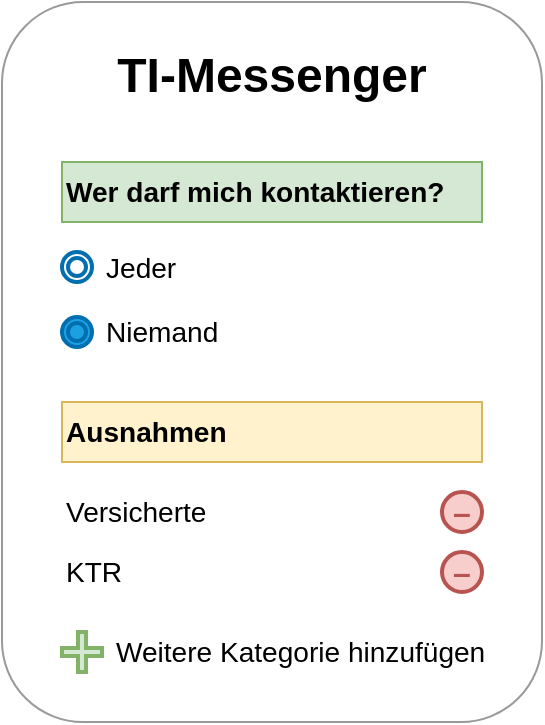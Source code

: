<mxfile version="24.4.8" type="device">
  <diagram name="Page-1" id="5W39nyvdsAi6H0qSFlow">
    <mxGraphModel dx="1114" dy="854" grid="1" gridSize="10" guides="1" tooltips="1" connect="1" arrows="1" fold="1" page="1" pageScale="1" pageWidth="827" pageHeight="1169" math="0" shadow="0">
      <root>
        <mxCell id="0" />
        <mxCell id="1" parent="0" />
        <mxCell id="DQwhOIoZfkcR7J3Anc3N-1" value="&lt;h1&gt;TI-Messenger&lt;/h1&gt;" style="rounded=1;whiteSpace=wrap;html=1;verticalAlign=top;glass=0;shadow=0;strokeColor=#999999;" parent="1" vertex="1">
          <mxGeometry x="90" y="60" width="270" height="360" as="geometry" />
        </mxCell>
        <mxCell id="DQwhOIoZfkcR7J3Anc3N-2" value="&lt;h3&gt;Wer darf mich kontaktieren?&lt;/h3&gt;" style="rounded=0;whiteSpace=wrap;html=1;fillColor=#d5e8d4;strokeColor=#82b366;align=left;" parent="1" vertex="1">
          <mxGeometry x="120" y="140" width="210" height="30" as="geometry" />
        </mxCell>
        <mxCell id="DQwhOIoZfkcR7J3Anc3N-16" value="" style="group" parent="1" vertex="1" connectable="0">
          <mxGeometry x="120" y="177.5" width="80" height="30" as="geometry" />
        </mxCell>
        <mxCell id="DQwhOIoZfkcR7J3Anc3N-8" value="" style="ellipse;shape=doubleEllipse;whiteSpace=wrap;html=1;aspect=fixed;strokeWidth=2;strokeColor=#006EAF;" parent="DQwhOIoZfkcR7J3Anc3N-16" vertex="1">
          <mxGeometry y="7.5" width="15" height="15" as="geometry" />
        </mxCell>
        <mxCell id="DQwhOIoZfkcR7J3Anc3N-9" value="&lt;p&gt;&lt;font style=&quot;font-size: 14.04px;&quot;&gt;Jeder&lt;/font&gt;&lt;/p&gt;" style="text;html=1;align=left;verticalAlign=middle;whiteSpace=wrap;rounded=0;" parent="DQwhOIoZfkcR7J3Anc3N-16" vertex="1">
          <mxGeometry x="20" width="60" height="30" as="geometry" />
        </mxCell>
        <mxCell id="DQwhOIoZfkcR7J3Anc3N-17" value="" style="group" parent="1" vertex="1" connectable="0">
          <mxGeometry x="120" y="210" width="80" height="30" as="geometry" />
        </mxCell>
        <mxCell id="DQwhOIoZfkcR7J3Anc3N-18" value="" style="ellipse;shape=doubleEllipse;whiteSpace=wrap;html=1;aspect=fixed;fillColor=#1ba1e2;fontColor=#ffffff;strokeColor=#006EAF;strokeWidth=2;" parent="DQwhOIoZfkcR7J3Anc3N-17" vertex="1">
          <mxGeometry y="7.5" width="15" height="15" as="geometry" />
        </mxCell>
        <mxCell id="DQwhOIoZfkcR7J3Anc3N-19" value="&lt;p&gt;&lt;font style=&quot;font-size: 14.04px;&quot;&gt;Niemand&lt;/font&gt;&lt;/p&gt;" style="text;html=1;align=left;verticalAlign=middle;whiteSpace=wrap;rounded=0;" parent="DQwhOIoZfkcR7J3Anc3N-17" vertex="1">
          <mxGeometry x="20" width="60" height="30" as="geometry" />
        </mxCell>
        <mxCell id="DQwhOIoZfkcR7J3Anc3N-20" value="&lt;h3&gt;Ausnahmen&lt;/h3&gt;" style="rounded=0;whiteSpace=wrap;html=1;fillColor=#fff2cc;strokeColor=#d6b656;align=left;" parent="1" vertex="1">
          <mxGeometry x="120" y="260" width="210" height="30" as="geometry" />
        </mxCell>
        <mxCell id="DQwhOIoZfkcR7J3Anc3N-24" value="" style="group" parent="1" vertex="1" connectable="0">
          <mxGeometry x="120" y="300" width="210" height="30" as="geometry" />
        </mxCell>
        <mxCell id="DQwhOIoZfkcR7J3Anc3N-25" value="" style="group" parent="DQwhOIoZfkcR7J3Anc3N-24" vertex="1" connectable="0">
          <mxGeometry width="210" height="30" as="geometry" />
        </mxCell>
        <mxCell id="DQwhOIoZfkcR7J3Anc3N-26" value="&lt;b&gt;&lt;font style=&quot;font-size: 16px;&quot; color=&quot;#b85450&quot;&gt;–&lt;/font&gt;&lt;/b&gt;" style="ellipse;whiteSpace=wrap;html=1;fillColor=#f8cecc;strokeColor=#b85450;strokeWidth=2;" parent="DQwhOIoZfkcR7J3Anc3N-25" vertex="1">
          <mxGeometry x="190" y="5" width="20" height="20" as="geometry" />
        </mxCell>
        <mxCell id="DQwhOIoZfkcR7J3Anc3N-27" value="&lt;font style=&quot;font-size: 14.04px;&quot;&gt;Versicherte&lt;/font&gt;" style="text;html=1;align=left;verticalAlign=middle;whiteSpace=wrap;rounded=0;" parent="DQwhOIoZfkcR7J3Anc3N-25" vertex="1">
          <mxGeometry width="190" height="30" as="geometry" />
        </mxCell>
        <mxCell id="DQwhOIoZfkcR7J3Anc3N-32" value="" style="group" parent="1" vertex="1" connectable="0">
          <mxGeometry x="120" y="330" width="210" height="30" as="geometry" />
        </mxCell>
        <mxCell id="DQwhOIoZfkcR7J3Anc3N-33" value="&lt;b&gt;&lt;font style=&quot;font-size: 16px;&quot; color=&quot;#b85450&quot;&gt;–&lt;/font&gt;&lt;/b&gt;" style="ellipse;whiteSpace=wrap;html=1;fillColor=#f8cecc;strokeColor=#b85450;strokeWidth=2;" parent="DQwhOIoZfkcR7J3Anc3N-32" vertex="1">
          <mxGeometry x="190" y="5" width="20" height="20" as="geometry" />
        </mxCell>
        <mxCell id="DQwhOIoZfkcR7J3Anc3N-34" value="&lt;font style=&quot;font-size: 14.04px;&quot;&gt;KTR&lt;/font&gt;" style="text;html=1;align=left;verticalAlign=middle;whiteSpace=wrap;rounded=0;" parent="DQwhOIoZfkcR7J3Anc3N-32" vertex="1">
          <mxGeometry width="190" height="30" as="geometry" />
        </mxCell>
        <mxCell id="DQwhOIoZfkcR7J3Anc3N-38" value="" style="group" parent="1" vertex="1" connectable="0">
          <mxGeometry x="120" y="370" width="225" height="30" as="geometry" />
        </mxCell>
        <mxCell id="DQwhOIoZfkcR7J3Anc3N-35" value="" style="shape=cross;whiteSpace=wrap;html=1;fillColor=#d5e8d4;strokeColor=#82b366;strokeWidth=2;" parent="DQwhOIoZfkcR7J3Anc3N-38" vertex="1">
          <mxGeometry y="5" width="20" height="20" as="geometry" />
        </mxCell>
        <mxCell id="DQwhOIoZfkcR7J3Anc3N-37" value="&lt;font style=&quot;font-size: 14.04px;&quot;&gt;Weitere Kategorie hinzufügen&lt;/font&gt;" style="text;html=1;align=left;verticalAlign=middle;whiteSpace=wrap;rounded=0;" parent="DQwhOIoZfkcR7J3Anc3N-38" vertex="1">
          <mxGeometry x="25" width="200" height="30" as="geometry" />
        </mxCell>
      </root>
    </mxGraphModel>
  </diagram>
</mxfile>
